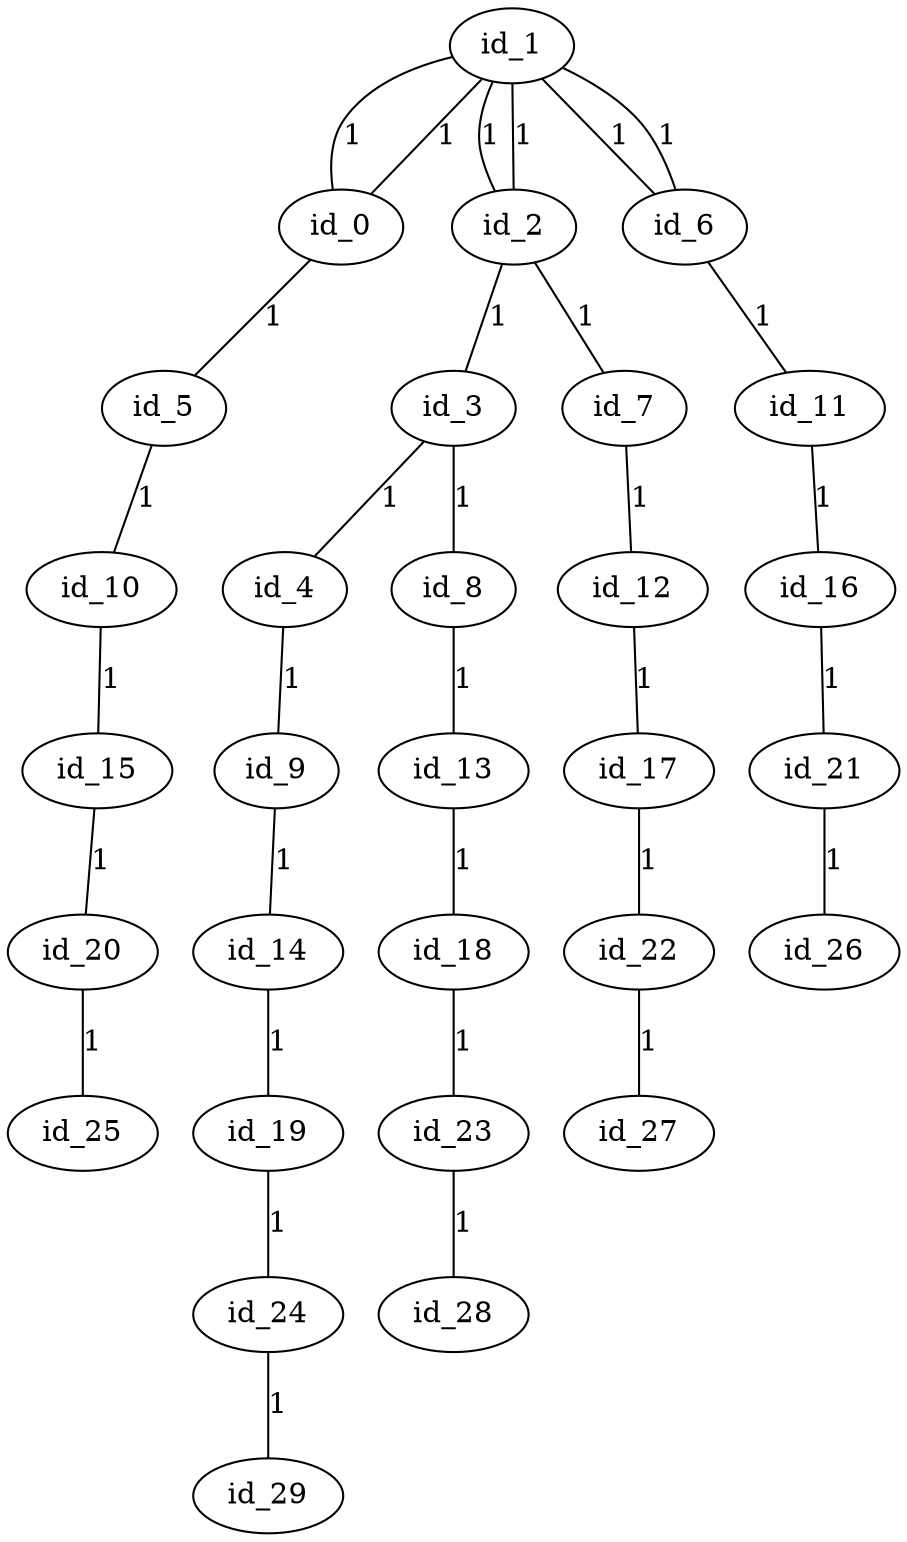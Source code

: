 graph GR{
id_3;
id_7;
id_11;
id_10;
id_4;
id_8;
id_12;
id_16;
id_15;
id_9;
id_13;
id_17;
id_21;
id_20;
id_14;
id_18;
id_22;
id_26;
id_25;
id_19;
id_23;
id_27;
id_24;
id_28;
id_29;
id_1;
id_1;
id_1;
id_1;
id_1;
id_1;
id_1;
id_1;
id_1;
id_1;
id_1--id_0[label=1];
id_1--id_2[label=1];
id_1--id_6[label=1];
id_0--id_5[label=1];
id_2--id_3[label=1];
id_2--id_7[label=1];
id_6--id_11[label=1];
id_5--id_10[label=1];
id_3--id_4[label=1];
id_3--id_8[label=1];
id_7--id_12[label=1];
id_11--id_16[label=1];
id_10--id_15[label=1];
id_4--id_9[label=1];
id_8--id_13[label=1];
id_12--id_17[label=1];
id_16--id_21[label=1];
id_15--id_20[label=1];
id_9--id_14[label=1];
id_13--id_18[label=1];
id_17--id_22[label=1];
id_21--id_26[label=1];
id_20--id_25[label=1];
id_14--id_19[label=1];
id_18--id_23[label=1];
id_22--id_27[label=1];
id_19--id_24[label=1];
id_23--id_28[label=1];
id_24--id_29[label=1];
id_1--id_0[label=1];
id_1--id_2[label=1];
id_1--id_6[label=1];
}